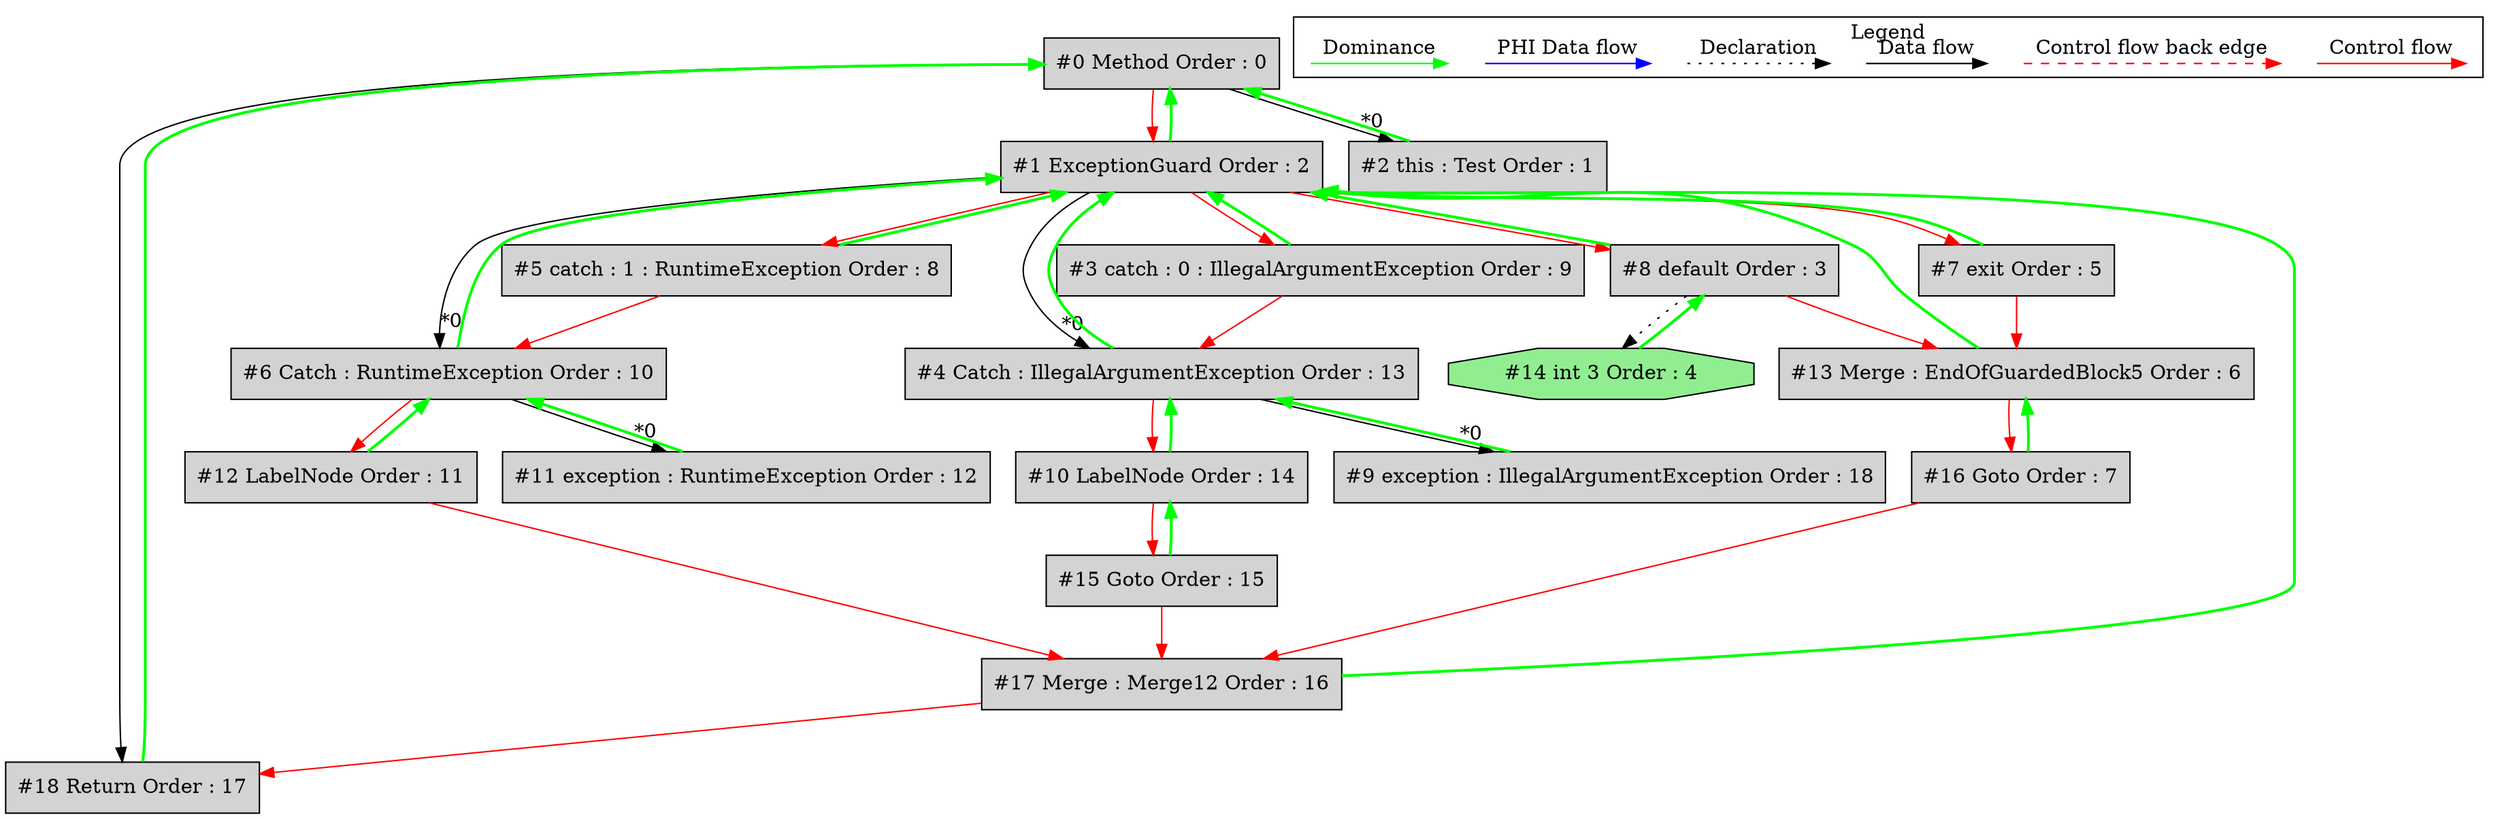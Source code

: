 digraph debugoutput {
 ordering="in";
 node0[label="#0 Method Order : 0",shape=box, fillcolor=lightgrey, style=filled];
 node1[label="#1 ExceptionGuard Order : 2",shape=box, fillcolor=lightgrey, style=filled];
 node1 -> node0[dir="forward" color="green" penwidth="2"];
 node0 -> node1[labeldistance=2, color=red, fontcolor=red];
 node2[label="#2 this : Test Order : 1",shape=box, fillcolor=lightgrey, style=filled];
 node2 -> node0[dir="forward" color="green" penwidth="2"];
 node0 -> node2[headlabel="*0", labeldistance=2];
 node3[label="#3 catch : 0 : IllegalArgumentException Order : 9",shape=box, fillcolor=lightgrey, style=filled];
 node3 -> node1[dir="forward" color="green" penwidth="2"];
 node1 -> node3[labeldistance=2, color=red, fontcolor=red];
 node4[label="#4 Catch : IllegalArgumentException Order : 13",shape=box, fillcolor=lightgrey, style=filled];
 node4 -> node1[dir="forward" color="green" penwidth="2"];
 node1 -> node4[headlabel="*0", labeldistance=2];
 node3 -> node4[labeldistance=2, color=red, fontcolor=red];
 node5[label="#5 catch : 1 : RuntimeException Order : 8",shape=box, fillcolor=lightgrey, style=filled];
 node5 -> node1[dir="forward" color="green" penwidth="2"];
 node1 -> node5[labeldistance=2, color=red, fontcolor=red];
 node6[label="#6 Catch : RuntimeException Order : 10",shape=box, fillcolor=lightgrey, style=filled];
 node6 -> node1[dir="forward" color="green" penwidth="2"];
 node1 -> node6[headlabel="*0", labeldistance=2];
 node5 -> node6[labeldistance=2, color=red, fontcolor=red];
 node7[label="#7 exit Order : 5",shape=box, fillcolor=lightgrey, style=filled];
 node7 -> node1[dir="forward" color="green" penwidth="2"];
 node1 -> node7[labeldistance=2, color=red, fontcolor=red];
 node8[label="#8 default Order : 3",shape=box, fillcolor=lightgrey, style=filled];
 node8 -> node1[dir="forward" color="green" penwidth="2"];
 node1 -> node8[labeldistance=2, color=red, fontcolor=red];
 node9[label="#9 exception : IllegalArgumentException Order : 18",shape=box, fillcolor=lightgrey, style=filled];
 node9 -> node4[dir="forward" color="green" penwidth="2"];
 node4 -> node9[headlabel="*0", labeldistance=2];
 node10[label="#10 LabelNode Order : 14",shape=box, fillcolor=lightgrey, style=filled];
 node10 -> node4[dir="forward" color="green" penwidth="2"];
 node4 -> node10[labeldistance=2, color=red, fontcolor=red];
 node11[label="#11 exception : RuntimeException Order : 12",shape=box, fillcolor=lightgrey, style=filled];
 node11 -> node6[dir="forward" color="green" penwidth="2"];
 node6 -> node11[headlabel="*0", labeldistance=2];
 node12[label="#12 LabelNode Order : 11",shape=box, fillcolor=lightgrey, style=filled];
 node12 -> node6[dir="forward" color="green" penwidth="2"];
 node6 -> node12[labeldistance=2, color=red, fontcolor=red];
 node13[label="#13 Merge : EndOfGuardedBlock5 Order : 6",shape=box, fillcolor=lightgrey, style=filled];
 node13 -> node1[dir="forward" color="green" penwidth="2"];
 node8 -> node13[labeldistance=2, color=red, fontcolor=red];
 node7 -> node13[labeldistance=2, color=red, fontcolor=red];
 node14[label="#14 int 3 Order : 4",shape=octagon, fillcolor=lightgreen, style=filled];
 node14 -> node8[dir="forward" color="green" penwidth="2"];
 node8 -> node14[style=dotted];
 node15[label="#15 Goto Order : 15",shape=box, fillcolor=lightgrey, style=filled];
 node15 -> node10[dir="forward" color="green" penwidth="2"];
 node10 -> node15[labeldistance=2, color=red, fontcolor=red];
 node16[label="#16 Goto Order : 7",shape=box, fillcolor=lightgrey, style=filled];
 node16 -> node13[dir="forward" color="green" penwidth="2"];
 node13 -> node16[labeldistance=2, color=red, fontcolor=red];
 node17[label="#17 Merge : Merge12 Order : 16",shape=box, fillcolor=lightgrey, style=filled];
 node17 -> node1[dir="forward" color="green" penwidth="2"];
 node16 -> node17[labeldistance=2, color=red, fontcolor=red];
 node15 -> node17[labeldistance=2, color=red, fontcolor=red];
 node12 -> node17[labeldistance=2, color=red, fontcolor=red];
 node18[label="#18 Return Order : 17",shape=box, fillcolor=lightgrey, style=filled];
 node18 -> node0[dir="forward" color="green" penwidth="2"];
 node17 -> node18[labeldistance=2, color=red, fontcolor=red];
 node0 -> node18;
 subgraph cluster_000 {
  label = "Legend";
  node [shape=point]
  {
   rank=same;
   c0 [style = invis];
   c1 [style = invis];
   c2 [style = invis];
   c3 [style = invis];
   d0 [style = invis];
   d1 [style = invis];
   d2 [style = invis];
   d3 [style = invis];
   d4 [style = invis];
   d5 [style = invis];
   d6 [style = invis];
   d7 [style = invis];
  }
  c0 -> c1 [label="Control flow", style=solid, color=red]
  c2 -> c3 [label="Control flow back edge", style=dashed, color=red]
  d0 -> d1 [label="Data flow"]
  d2 -> d3 [label="Declaration", style=dotted]
  d4 -> d5 [label="PHI Data flow", color=blue]
  d6 -> d7 [label="Dominance", color=green]
 }

}
